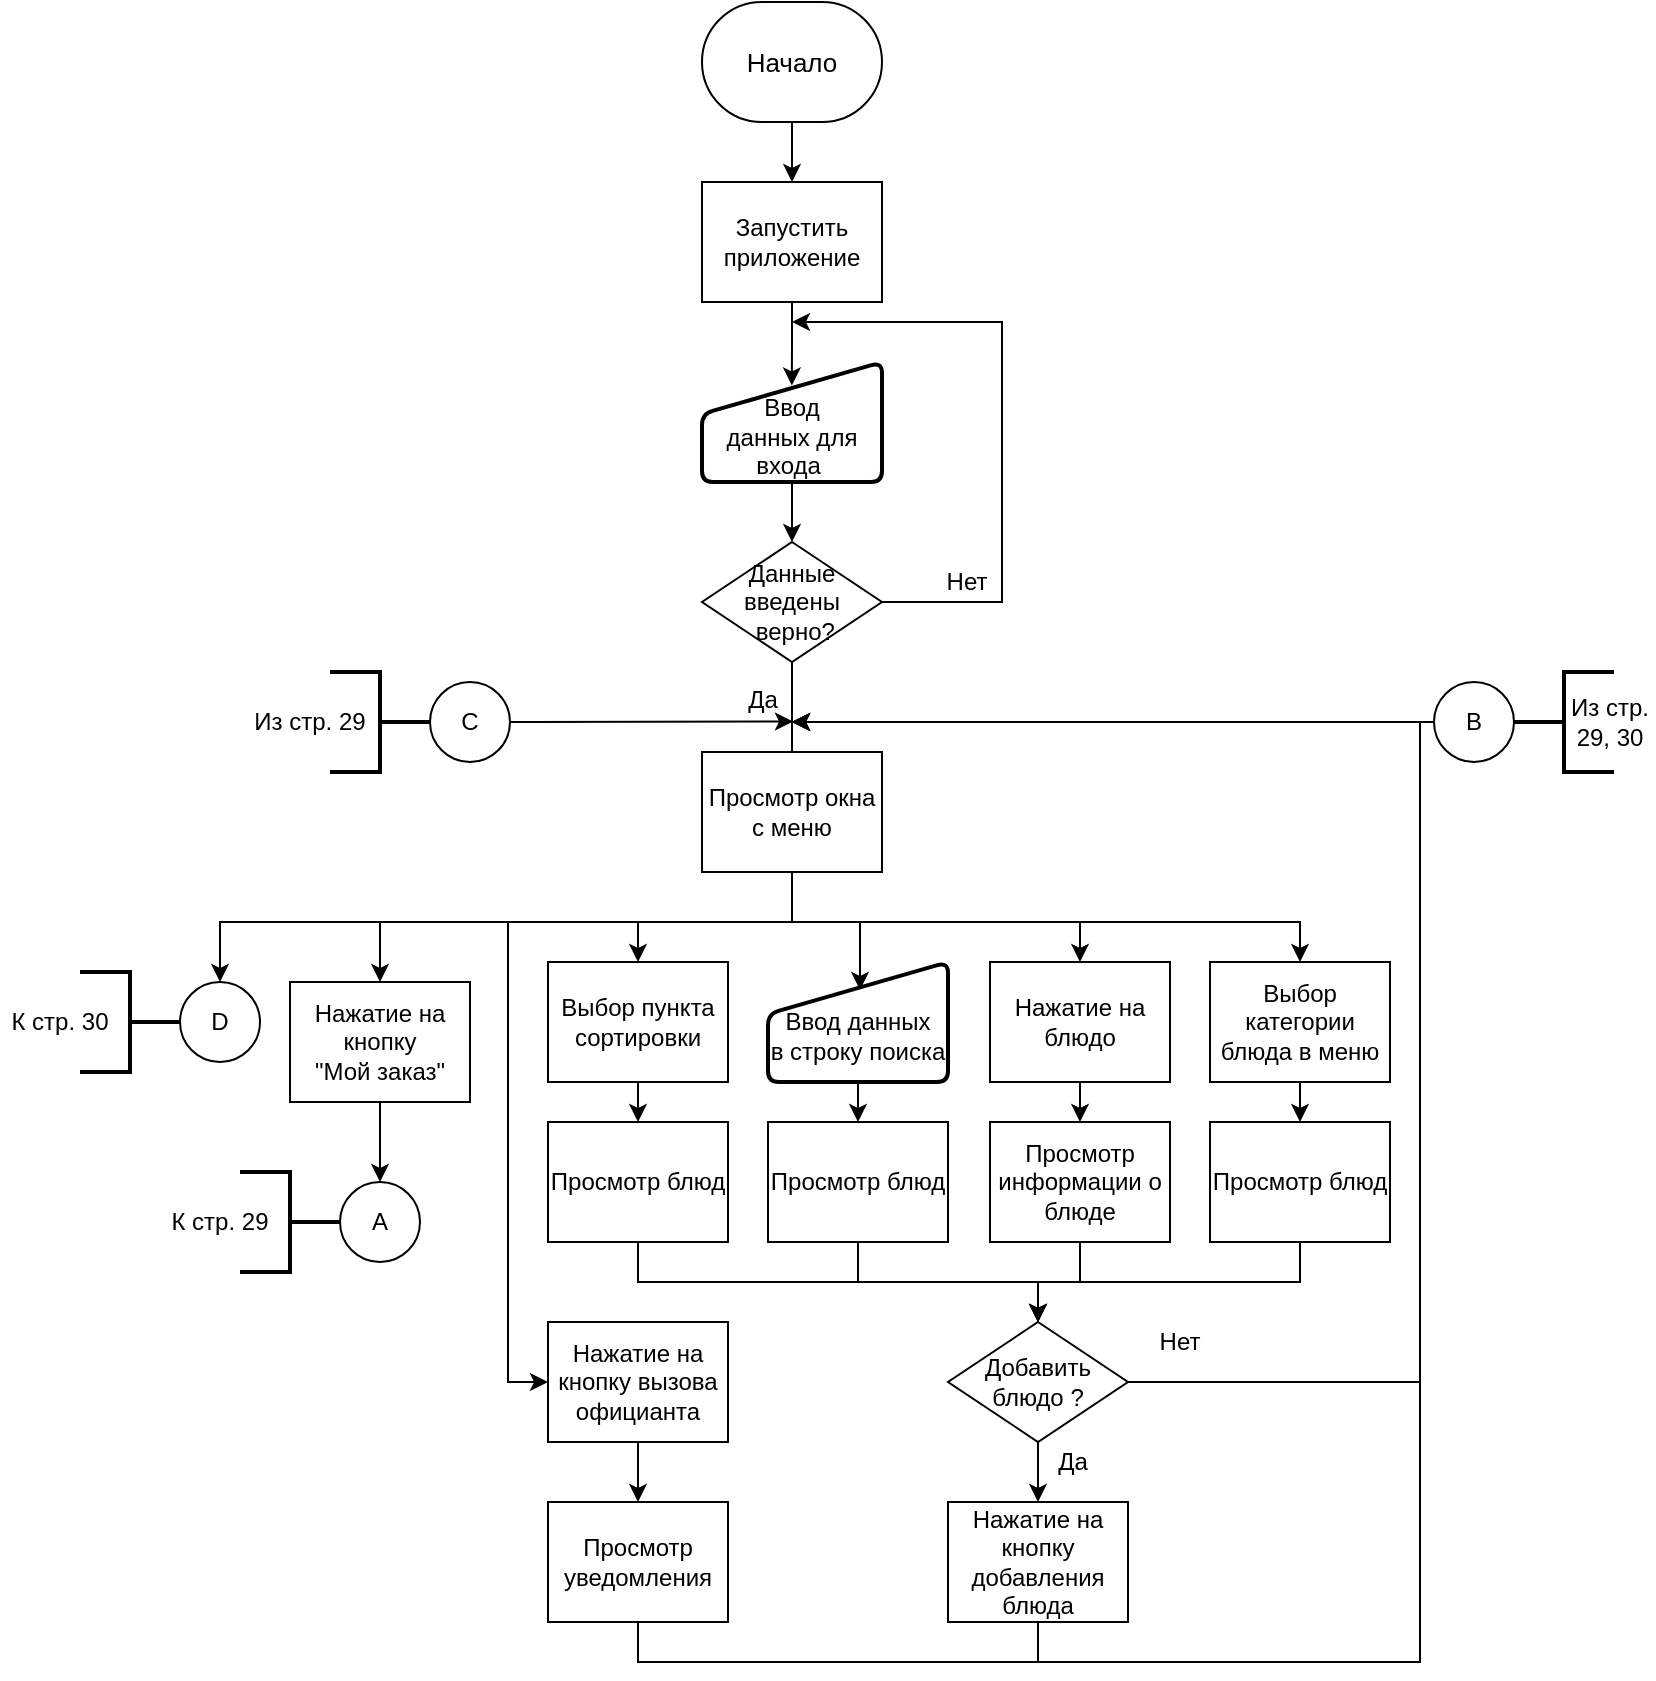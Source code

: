 <mxfile version="24.5.3" type="google" pages="3">
  <diagram id="LMbBOa_gpHhz4fDgrHLi" name="Страница — 21">
    <mxGraphModel grid="1" page="1" gridSize="10" guides="1" tooltips="1" connect="1" arrows="1" fold="1" pageScale="1" pageWidth="827" pageHeight="1169" math="0" shadow="0">
      <root>
        <mxCell id="0" />
        <mxCell id="1" parent="0" />
        <mxCell id="TX6MQ9MsFk2MGQJz8-Ql-1" style="edgeStyle=orthogonalEdgeStyle;rounded=0;orthogonalLoop=1;jettySize=auto;html=1;exitX=0.5;exitY=1;exitDx=0;exitDy=0;entryX=0.5;entryY=0;entryDx=0;entryDy=0;" edge="1" parent="1" source="TX6MQ9MsFk2MGQJz8-Ql-2" target="TX6MQ9MsFk2MGQJz8-Ql-4">
          <mxGeometry relative="1" as="geometry" />
        </mxCell>
        <mxCell id="TX6MQ9MsFk2MGQJz8-Ql-2" value="&lt;font style=&quot;font-size: 13px;&quot;&gt;Начало&lt;/font&gt;" style="rounded=1;whiteSpace=wrap;html=1;glass=0;shadow=0;arcSize=50;" vertex="1" parent="1">
          <mxGeometry x="351" width="90" height="60" as="geometry" />
        </mxCell>
        <mxCell id="TX6MQ9MsFk2MGQJz8-Ql-3" style="edgeStyle=orthogonalEdgeStyle;rounded=0;orthogonalLoop=1;jettySize=auto;html=1;exitX=0.5;exitY=1;exitDx=0;exitDy=0;entryX=0.499;entryY=0.195;entryDx=0;entryDy=0;entryPerimeter=0;" edge="1" parent="1" source="TX6MQ9MsFk2MGQJz8-Ql-4" target="TX6MQ9MsFk2MGQJz8-Ql-52">
          <mxGeometry relative="1" as="geometry">
            <mxPoint x="396" y="180" as="targetPoint" />
          </mxGeometry>
        </mxCell>
        <mxCell id="TX6MQ9MsFk2MGQJz8-Ql-4" value="Запустить приложение" style="rounded=0;whiteSpace=wrap;html=1;" vertex="1" parent="1">
          <mxGeometry x="351" y="90" width="90" height="60" as="geometry" />
        </mxCell>
        <mxCell id="TX6MQ9MsFk2MGQJz8-Ql-5" style="edgeStyle=orthogonalEdgeStyle;rounded=0;orthogonalLoop=1;jettySize=auto;html=1;exitX=0.5;exitY=1;exitDx=0;exitDy=0;entryX=0.5;entryY=0;entryDx=0;entryDy=0;" edge="1" parent="1" target="TX6MQ9MsFk2MGQJz8-Ql-12">
          <mxGeometry relative="1" as="geometry">
            <mxPoint x="396" y="240" as="sourcePoint" />
          </mxGeometry>
        </mxCell>
        <mxCell id="TX6MQ9MsFk2MGQJz8-Ql-6" style="edgeStyle=orthogonalEdgeStyle;rounded=0;orthogonalLoop=1;jettySize=auto;html=1;exitX=1;exitY=0.5;exitDx=0;exitDy=0;" edge="1" parent="1" source="TX6MQ9MsFk2MGQJz8-Ql-12">
          <mxGeometry relative="1" as="geometry">
            <mxPoint x="396" y="160" as="targetPoint" />
            <Array as="points">
              <mxPoint x="501" y="300" />
              <mxPoint x="501" y="160" />
            </Array>
          </mxGeometry>
        </mxCell>
        <mxCell id="TX6MQ9MsFk2MGQJz8-Ql-7" style="edgeStyle=orthogonalEdgeStyle;rounded=0;orthogonalLoop=1;jettySize=auto;html=1;exitX=0.5;exitY=1;exitDx=0;exitDy=0;entryX=0.5;entryY=0;entryDx=0;entryDy=0;" edge="1" parent="1" source="TX6MQ9MsFk2MGQJz8-Ql-12" target="TX6MQ9MsFk2MGQJz8-Ql-17">
          <mxGeometry relative="1" as="geometry">
            <Array as="points">
              <mxPoint x="396" y="460" />
              <mxPoint x="540" y="460" />
            </Array>
          </mxGeometry>
        </mxCell>
        <mxCell id="TX6MQ9MsFk2MGQJz8-Ql-8" style="edgeStyle=orthogonalEdgeStyle;rounded=0;orthogonalLoop=1;jettySize=auto;html=1;exitX=0.5;exitY=1;exitDx=0;exitDy=0;entryX=0.501;entryY=0.234;entryDx=0;entryDy=0;entryPerimeter=0;" edge="1" parent="1" source="TX6MQ9MsFk2MGQJz8-Ql-12" target="TX6MQ9MsFk2MGQJz8-Ql-53">
          <mxGeometry relative="1" as="geometry">
            <Array as="points">
              <mxPoint x="396" y="460" />
              <mxPoint x="430" y="460" />
              <mxPoint x="430" y="494" />
            </Array>
            <mxPoint x="311" y="480" as="targetPoint" />
          </mxGeometry>
        </mxCell>
        <mxCell id="TX6MQ9MsFk2MGQJz8-Ql-9" style="edgeStyle=orthogonalEdgeStyle;rounded=0;orthogonalLoop=1;jettySize=auto;html=1;exitX=0.5;exitY=1;exitDx=0;exitDy=0;entryX=0.5;entryY=0;entryDx=0;entryDy=0;" edge="1" parent="1" source="TX6MQ9MsFk2MGQJz8-Ql-12" target="TX6MQ9MsFk2MGQJz8-Ql-37">
          <mxGeometry relative="1" as="geometry">
            <Array as="points">
              <mxPoint x="396" y="460" />
              <mxPoint x="319" y="460" />
            </Array>
          </mxGeometry>
        </mxCell>
        <mxCell id="TX6MQ9MsFk2MGQJz8-Ql-10" style="edgeStyle=orthogonalEdgeStyle;rounded=0;orthogonalLoop=1;jettySize=auto;html=1;exitX=0.5;exitY=1;exitDx=0;exitDy=0;entryX=0;entryY=0.5;entryDx=0;entryDy=0;" edge="1" parent="1" source="TX6MQ9MsFk2MGQJz8-Ql-12" target="TX6MQ9MsFk2MGQJz8-Ql-33">
          <mxGeometry relative="1" as="geometry">
            <Array as="points">
              <mxPoint x="396" y="460" />
              <mxPoint x="254" y="460" />
              <mxPoint x="254" y="690" />
            </Array>
          </mxGeometry>
        </mxCell>
        <mxCell id="TX6MQ9MsFk2MGQJz8-Ql-11" style="edgeStyle=orthogonalEdgeStyle;rounded=0;orthogonalLoop=1;jettySize=auto;html=1;exitX=0.5;exitY=1;exitDx=0;exitDy=0;entryX=0.5;entryY=0;entryDx=0;entryDy=0;" edge="1" parent="1" source="TX6MQ9MsFk2MGQJz8-Ql-12" target="TX6MQ9MsFk2MGQJz8-Ql-41">
          <mxGeometry relative="1" as="geometry">
            <Array as="points">
              <mxPoint x="396" y="460" />
              <mxPoint x="190" y="460" />
            </Array>
          </mxGeometry>
        </mxCell>
        <mxCell id="TX6MQ9MsFk2MGQJz8-Ql-12" value="Данные введены&lt;br&gt;&amp;nbsp;верно?" style="rhombus;whiteSpace=wrap;html=1;" vertex="1" parent="1">
          <mxGeometry x="351" y="270" width="90" height="60" as="geometry" />
        </mxCell>
        <mxCell id="TX6MQ9MsFk2MGQJz8-Ql-13" value="Нет" style="text;html=1;strokeColor=none;fillColor=none;align=center;verticalAlign=middle;whiteSpace=wrap;rounded=0;" vertex="1" parent="1">
          <mxGeometry x="466" y="280" width="35" height="20" as="geometry" />
        </mxCell>
        <mxCell id="TX6MQ9MsFk2MGQJz8-Ql-14" style="edgeStyle=orthogonalEdgeStyle;rounded=0;orthogonalLoop=1;jettySize=auto;html=1;exitX=0.5;exitY=1;exitDx=0;exitDy=0;entryX=0.5;entryY=0;entryDx=0;entryDy=0;" edge="1" parent="1" source="TX6MQ9MsFk2MGQJz8-Ql-12" target="TX6MQ9MsFk2MGQJz8-Ql-21">
          <mxGeometry relative="1" as="geometry">
            <Array as="points">
              <mxPoint x="396" y="460" />
              <mxPoint x="650" y="460" />
            </Array>
          </mxGeometry>
        </mxCell>
        <mxCell id="TX6MQ9MsFk2MGQJz8-Ql-15" value="Да" style="text;html=1;strokeColor=none;fillColor=none;align=center;verticalAlign=middle;whiteSpace=wrap;rounded=0;" vertex="1" parent="1">
          <mxGeometry x="369" y="339" width="25" height="20" as="geometry" />
        </mxCell>
        <mxCell id="TX6MQ9MsFk2MGQJz8-Ql-16" style="edgeStyle=orthogonalEdgeStyle;rounded=0;orthogonalLoop=1;jettySize=auto;html=1;exitX=0.5;exitY=1;exitDx=0;exitDy=0;entryX=0.5;entryY=0;entryDx=0;entryDy=0;" edge="1" parent="1" source="TX6MQ9MsFk2MGQJz8-Ql-17" target="TX6MQ9MsFk2MGQJz8-Ql-19">
          <mxGeometry relative="1" as="geometry" />
        </mxCell>
        <mxCell id="TX6MQ9MsFk2MGQJz8-Ql-17" value="Нажатие на блюдо" style="rounded=0;whiteSpace=wrap;html=1;" vertex="1" parent="1">
          <mxGeometry x="495" y="480" width="90" height="60" as="geometry" />
        </mxCell>
        <mxCell id="TX6MQ9MsFk2MGQJz8-Ql-18" style="edgeStyle=orthogonalEdgeStyle;rounded=0;orthogonalLoop=1;jettySize=auto;html=1;exitX=0.5;exitY=1;exitDx=0;exitDy=0;entryX=0.5;entryY=0;entryDx=0;entryDy=0;" edge="1" parent="1" source="TX6MQ9MsFk2MGQJz8-Ql-19" target="TX6MQ9MsFk2MGQJz8-Ql-29">
          <mxGeometry relative="1" as="geometry" />
        </mxCell>
        <mxCell id="TX6MQ9MsFk2MGQJz8-Ql-19" value="Просмотр информации о блюде" style="rounded=0;whiteSpace=wrap;html=1;" vertex="1" parent="1">
          <mxGeometry x="495" y="560" width="90" height="60" as="geometry" />
        </mxCell>
        <mxCell id="TX6MQ9MsFk2MGQJz8-Ql-20" style="edgeStyle=orthogonalEdgeStyle;rounded=0;orthogonalLoop=1;jettySize=auto;html=1;exitX=0.5;exitY=1;exitDx=0;exitDy=0;entryX=0.5;entryY=0;entryDx=0;entryDy=0;" edge="1" parent="1" source="TX6MQ9MsFk2MGQJz8-Ql-21" target="TX6MQ9MsFk2MGQJz8-Ql-23">
          <mxGeometry relative="1" as="geometry" />
        </mxCell>
        <mxCell id="TX6MQ9MsFk2MGQJz8-Ql-21" value="Выбор категории блюда в меню" style="rounded=0;whiteSpace=wrap;html=1;" vertex="1" parent="1">
          <mxGeometry x="605" y="480" width="90" height="60" as="geometry" />
        </mxCell>
        <mxCell id="TX6MQ9MsFk2MGQJz8-Ql-22" style="edgeStyle=orthogonalEdgeStyle;rounded=0;orthogonalLoop=1;jettySize=auto;html=1;exitX=0.5;exitY=1;exitDx=0;exitDy=0;entryX=0.5;entryY=0;entryDx=0;entryDy=0;" edge="1" parent="1" source="TX6MQ9MsFk2MGQJz8-Ql-23" target="TX6MQ9MsFk2MGQJz8-Ql-29">
          <mxGeometry relative="1" as="geometry" />
        </mxCell>
        <mxCell id="TX6MQ9MsFk2MGQJz8-Ql-23" value="Просмотр блюд" style="rounded=0;whiteSpace=wrap;html=1;" vertex="1" parent="1">
          <mxGeometry x="605" y="560" width="90" height="60" as="geometry" />
        </mxCell>
        <mxCell id="TX6MQ9MsFk2MGQJz8-Ql-24" style="edgeStyle=orthogonalEdgeStyle;rounded=0;orthogonalLoop=1;jettySize=auto;html=1;exitX=0.5;exitY=1;exitDx=0;exitDy=0;entryX=0.5;entryY=0;entryDx=0;entryDy=0;" edge="1" parent="1" source="TX6MQ9MsFk2MGQJz8-Ql-53" target="TX6MQ9MsFk2MGQJz8-Ql-26">
          <mxGeometry relative="1" as="geometry">
            <mxPoint x="355" y="540" as="sourcePoint" />
          </mxGeometry>
        </mxCell>
        <mxCell id="TX6MQ9MsFk2MGQJz8-Ql-25" style="edgeStyle=orthogonalEdgeStyle;rounded=0;orthogonalLoop=1;jettySize=auto;html=1;exitX=0.5;exitY=1;exitDx=0;exitDy=0;entryX=0.5;entryY=0;entryDx=0;entryDy=0;" edge="1" parent="1" source="TX6MQ9MsFk2MGQJz8-Ql-26" target="TX6MQ9MsFk2MGQJz8-Ql-29">
          <mxGeometry relative="1" as="geometry" />
        </mxCell>
        <mxCell id="TX6MQ9MsFk2MGQJz8-Ql-26" value="Просмотр блюд" style="rounded=0;whiteSpace=wrap;html=1;" vertex="1" parent="1">
          <mxGeometry x="384" y="560" width="90" height="60" as="geometry" />
        </mxCell>
        <mxCell id="TX6MQ9MsFk2MGQJz8-Ql-27" style="edgeStyle=orthogonalEdgeStyle;rounded=0;orthogonalLoop=1;jettySize=auto;html=1;exitX=0.5;exitY=1;exitDx=0;exitDy=0;entryX=0.5;entryY=0;entryDx=0;entryDy=0;" edge="1" parent="1" source="TX6MQ9MsFk2MGQJz8-Ql-29" target="TX6MQ9MsFk2MGQJz8-Ql-31">
          <mxGeometry relative="1" as="geometry" />
        </mxCell>
        <mxCell id="TX6MQ9MsFk2MGQJz8-Ql-28" style="edgeStyle=orthogonalEdgeStyle;rounded=0;orthogonalLoop=1;jettySize=auto;html=1;exitX=1;exitY=0.5;exitDx=0;exitDy=0;" edge="1" parent="1" source="TX6MQ9MsFk2MGQJz8-Ql-29">
          <mxGeometry relative="1" as="geometry">
            <mxPoint x="396" y="360" as="targetPoint" />
            <Array as="points">
              <mxPoint x="710" y="690" />
              <mxPoint x="710" y="360" />
            </Array>
          </mxGeometry>
        </mxCell>
        <mxCell id="TX6MQ9MsFk2MGQJz8-Ql-29" value="Добавить &lt;br&gt;блюдо ?" style="rhombus;whiteSpace=wrap;html=1;" vertex="1" parent="1">
          <mxGeometry x="474" y="660" width="90" height="60" as="geometry" />
        </mxCell>
        <mxCell id="TX6MQ9MsFk2MGQJz8-Ql-30" style="edgeStyle=orthogonalEdgeStyle;rounded=0;orthogonalLoop=1;jettySize=auto;html=1;exitX=0.5;exitY=1;exitDx=0;exitDy=0;" edge="1" parent="1" source="TX6MQ9MsFk2MGQJz8-Ql-31">
          <mxGeometry relative="1" as="geometry">
            <mxPoint x="396" y="360" as="targetPoint" />
            <Array as="points">
              <mxPoint x="519" y="830" />
              <mxPoint x="710" y="830" />
              <mxPoint x="710" y="360" />
            </Array>
          </mxGeometry>
        </mxCell>
        <mxCell id="TX6MQ9MsFk2MGQJz8-Ql-31" value="Нажатие на кнопку добавления блюда" style="rounded=0;whiteSpace=wrap;html=1;" vertex="1" parent="1">
          <mxGeometry x="474" y="750" width="90" height="60" as="geometry" />
        </mxCell>
        <mxCell id="TX6MQ9MsFk2MGQJz8-Ql-32" style="edgeStyle=orthogonalEdgeStyle;rounded=0;orthogonalLoop=1;jettySize=auto;html=1;exitX=0.5;exitY=1;exitDx=0;exitDy=0;entryX=0.5;entryY=0;entryDx=0;entryDy=0;" edge="1" parent="1" source="TX6MQ9MsFk2MGQJz8-Ql-33" target="TX6MQ9MsFk2MGQJz8-Ql-35">
          <mxGeometry relative="1" as="geometry" />
        </mxCell>
        <mxCell id="TX6MQ9MsFk2MGQJz8-Ql-33" value="Нажатие на кнопку вызова официанта" style="rounded=0;whiteSpace=wrap;html=1;" vertex="1" parent="1">
          <mxGeometry x="274" y="660" width="90" height="60" as="geometry" />
        </mxCell>
        <mxCell id="TX6MQ9MsFk2MGQJz8-Ql-34" style="edgeStyle=orthogonalEdgeStyle;rounded=0;orthogonalLoop=1;jettySize=auto;html=1;exitX=0.5;exitY=1;exitDx=0;exitDy=0;" edge="1" parent="1" source="TX6MQ9MsFk2MGQJz8-Ql-35">
          <mxGeometry relative="1" as="geometry">
            <mxPoint x="396" y="360" as="targetPoint" />
            <Array as="points">
              <mxPoint x="319" y="830" />
              <mxPoint x="710" y="830" />
              <mxPoint x="710" y="360" />
            </Array>
          </mxGeometry>
        </mxCell>
        <mxCell id="TX6MQ9MsFk2MGQJz8-Ql-35" value="Просмотр уведомления" style="rounded=0;whiteSpace=wrap;html=1;" vertex="1" parent="1">
          <mxGeometry x="274" y="750" width="90" height="60" as="geometry" />
        </mxCell>
        <mxCell id="TX6MQ9MsFk2MGQJz8-Ql-36" style="edgeStyle=orthogonalEdgeStyle;rounded=0;orthogonalLoop=1;jettySize=auto;html=1;exitX=0.5;exitY=1;exitDx=0;exitDy=0;entryX=0.5;entryY=0;entryDx=0;entryDy=0;" edge="1" parent="1" source="TX6MQ9MsFk2MGQJz8-Ql-37" target="TX6MQ9MsFk2MGQJz8-Ql-39">
          <mxGeometry relative="1" as="geometry" />
        </mxCell>
        <mxCell id="TX6MQ9MsFk2MGQJz8-Ql-37" value="Выбор пункта сортировки" style="rounded=0;whiteSpace=wrap;html=1;" vertex="1" parent="1">
          <mxGeometry x="274" y="480" width="90" height="60" as="geometry" />
        </mxCell>
        <mxCell id="TX6MQ9MsFk2MGQJz8-Ql-38" style="edgeStyle=orthogonalEdgeStyle;rounded=0;orthogonalLoop=1;jettySize=auto;html=1;exitX=0.5;exitY=1;exitDx=0;exitDy=0;entryX=0.5;entryY=0;entryDx=0;entryDy=0;" edge="1" parent="1" source="TX6MQ9MsFk2MGQJz8-Ql-39" target="TX6MQ9MsFk2MGQJz8-Ql-29">
          <mxGeometry relative="1" as="geometry" />
        </mxCell>
        <mxCell id="TX6MQ9MsFk2MGQJz8-Ql-39" value="Просмотр блюд" style="rounded=0;whiteSpace=wrap;html=1;" vertex="1" parent="1">
          <mxGeometry x="274" y="560" width="90" height="60" as="geometry" />
        </mxCell>
        <mxCell id="TX6MQ9MsFk2MGQJz8-Ql-40" style="edgeStyle=orthogonalEdgeStyle;rounded=0;orthogonalLoop=1;jettySize=auto;html=1;exitX=0.5;exitY=1;exitDx=0;exitDy=0;entryX=0.5;entryY=0;entryDx=0;entryDy=0;" edge="1" parent="1" source="TX6MQ9MsFk2MGQJz8-Ql-41" target="TX6MQ9MsFk2MGQJz8-Ql-46">
          <mxGeometry relative="1" as="geometry">
            <Array as="points">
              <mxPoint x="190" y="590" />
            </Array>
          </mxGeometry>
        </mxCell>
        <mxCell id="TX6MQ9MsFk2MGQJz8-Ql-41" value="Нажатие на кнопку &lt;br&gt;&quot;Мой заказ&quot;" style="rounded=0;whiteSpace=wrap;html=1;" vertex="1" parent="1">
          <mxGeometry x="145" y="490" width="90" height="60" as="geometry" />
        </mxCell>
        <mxCell id="TX6MQ9MsFk2MGQJz8-Ql-42" style="edgeStyle=orthogonalEdgeStyle;rounded=0;orthogonalLoop=1;jettySize=auto;html=1;exitX=0.5;exitY=1;exitDx=0;exitDy=0;entryX=0.5;entryY=0;entryDx=0;entryDy=0;" edge="1" parent="1" source="TX6MQ9MsFk2MGQJz8-Ql-43" target="TX6MQ9MsFk2MGQJz8-Ql-51">
          <mxGeometry relative="1" as="geometry">
            <Array as="points">
              <mxPoint x="396" y="460" />
              <mxPoint x="110" y="460" />
            </Array>
          </mxGeometry>
        </mxCell>
        <mxCell id="TX6MQ9MsFk2MGQJz8-Ql-43" value="Просмотр окна с меню" style="rounded=0;whiteSpace=wrap;html=1;" vertex="1" parent="1">
          <mxGeometry x="351" y="375" width="90" height="60" as="geometry" />
        </mxCell>
        <mxCell id="TX6MQ9MsFk2MGQJz8-Ql-44" value="Да" style="text;html=1;strokeColor=none;fillColor=none;align=center;verticalAlign=middle;whiteSpace=wrap;rounded=0;" vertex="1" parent="1">
          <mxGeometry x="524" y="720" width="25" height="20" as="geometry" />
        </mxCell>
        <mxCell id="TX6MQ9MsFk2MGQJz8-Ql-45" value="Нет" style="text;html=1;strokeColor=none;fillColor=none;align=center;verticalAlign=middle;whiteSpace=wrap;rounded=0;" vertex="1" parent="1">
          <mxGeometry x="575" y="660" width="30" height="20" as="geometry" />
        </mxCell>
        <mxCell id="TX6MQ9MsFk2MGQJz8-Ql-46" value="А" style="ellipse;whiteSpace=wrap;html=1;aspect=fixed;" vertex="1" parent="1">
          <mxGeometry x="170" y="590" width="40" height="40" as="geometry" />
        </mxCell>
        <mxCell id="TX6MQ9MsFk2MGQJz8-Ql-47" style="edgeStyle=orthogonalEdgeStyle;rounded=0;orthogonalLoop=1;jettySize=auto;html=1;exitX=0;exitY=0.5;exitDx=0;exitDy=0;" edge="1" parent="1" source="TX6MQ9MsFk2MGQJz8-Ql-48">
          <mxGeometry relative="1" as="geometry">
            <mxPoint x="396" y="360" as="targetPoint" />
            <Array as="points">
              <mxPoint x="730" y="360" />
              <mxPoint x="730" y="360" />
            </Array>
          </mxGeometry>
        </mxCell>
        <mxCell id="TX6MQ9MsFk2MGQJz8-Ql-48" value="B" style="ellipse;whiteSpace=wrap;html=1;aspect=fixed;" vertex="1" parent="1">
          <mxGeometry x="717" y="340" width="40" height="40" as="geometry" />
        </mxCell>
        <mxCell id="TX6MQ9MsFk2MGQJz8-Ql-49" style="edgeStyle=orthogonalEdgeStyle;rounded=0;orthogonalLoop=1;jettySize=auto;html=1;exitX=1;exitY=0.5;exitDx=0;exitDy=0;" edge="1" parent="1" source="TX6MQ9MsFk2MGQJz8-Ql-50">
          <mxGeometry relative="1" as="geometry">
            <mxPoint x="396.5" y="359.76" as="targetPoint" />
            <Array as="points">
              <mxPoint x="265" y="360" />
            </Array>
            <mxPoint x="215" y="390" as="sourcePoint" />
          </mxGeometry>
        </mxCell>
        <mxCell id="TX6MQ9MsFk2MGQJz8-Ql-50" value="C" style="ellipse;whiteSpace=wrap;html=1;aspect=fixed;" vertex="1" parent="1">
          <mxGeometry x="215" y="340" width="40" height="40" as="geometry" />
        </mxCell>
        <mxCell id="TX6MQ9MsFk2MGQJz8-Ql-51" value="D" style="ellipse;whiteSpace=wrap;html=1;aspect=fixed;" vertex="1" parent="1">
          <mxGeometry x="90" y="490" width="40" height="40" as="geometry" />
        </mxCell>
        <mxCell id="TX6MQ9MsFk2MGQJz8-Ql-52" value="&lt;br&gt;Ввод&lt;br style=&quot;border-color: var(--border-color);&quot;&gt;данных для входа&amp;nbsp;" style="html=1;strokeWidth=2;shape=manualInput;whiteSpace=wrap;rounded=1;size=26;arcSize=11;" vertex="1" parent="1">
          <mxGeometry x="351" y="180" width="90" height="60" as="geometry" />
        </mxCell>
        <mxCell id="TX6MQ9MsFk2MGQJz8-Ql-53" value="&lt;br&gt;Ввод данных&lt;br style=&quot;border-color: var(--border-color);&quot;&gt;в строку поиска" style="html=1;strokeWidth=2;shape=manualInput;whiteSpace=wrap;rounded=1;size=26;arcSize=11;" vertex="1" parent="1">
          <mxGeometry x="384" y="480" width="90" height="60" as="geometry" />
        </mxCell>
        <mxCell id="TX6MQ9MsFk2MGQJz8-Ql-54" value="" style="strokeWidth=2;html=1;shape=mxgraph.flowchart.annotation_2;align=left;labelPosition=right;pointerEvents=1;direction=west;" vertex="1" parent="1">
          <mxGeometry x="40" y="485" width="50" height="50" as="geometry" />
        </mxCell>
        <mxCell id="TX6MQ9MsFk2MGQJz8-Ql-55" value="К стр. 30" style="text;html=1;strokeColor=none;fillColor=none;align=center;verticalAlign=middle;whiteSpace=wrap;rounded=0;" vertex="1" parent="1">
          <mxGeometry y="495" width="60" height="30" as="geometry" />
        </mxCell>
        <mxCell id="TX6MQ9MsFk2MGQJz8-Ql-56" value="" style="strokeWidth=2;html=1;shape=mxgraph.flowchart.annotation_2;align=left;labelPosition=right;pointerEvents=1;direction=west;" vertex="1" parent="1">
          <mxGeometry x="165" y="335" width="50" height="50" as="geometry" />
        </mxCell>
        <mxCell id="TX6MQ9MsFk2MGQJz8-Ql-57" value="Из стр. 29" style="text;html=1;strokeColor=none;fillColor=none;align=center;verticalAlign=middle;whiteSpace=wrap;rounded=0;" vertex="1" parent="1">
          <mxGeometry x="125" y="345" width="60" height="30" as="geometry" />
        </mxCell>
        <mxCell id="TX6MQ9MsFk2MGQJz8-Ql-58" value="" style="strokeWidth=2;html=1;shape=mxgraph.flowchart.annotation_2;align=left;labelPosition=right;pointerEvents=1;direction=east;" vertex="1" parent="1">
          <mxGeometry x="757" y="335" width="50" height="50" as="geometry" />
        </mxCell>
        <mxCell id="TX6MQ9MsFk2MGQJz8-Ql-59" value="Из стр. 29, 30" style="text;html=1;strokeColor=none;fillColor=none;align=center;verticalAlign=middle;whiteSpace=wrap;rounded=0;" vertex="1" parent="1">
          <mxGeometry x="783" y="345" width="44" height="30" as="geometry" />
        </mxCell>
        <mxCell id="car_p7eES5JCqTtlO9GY-4" value="" style="strokeWidth=2;html=1;shape=mxgraph.flowchart.annotation_2;align=left;labelPosition=right;pointerEvents=1;direction=west;" vertex="1" parent="1">
          <mxGeometry x="120" y="585" width="50" height="50" as="geometry" />
        </mxCell>
        <mxCell id="car_p7eES5JCqTtlO9GY-5" value="К стр. 29" style="text;html=1;strokeColor=none;fillColor=none;align=center;verticalAlign=middle;whiteSpace=wrap;rounded=0;" vertex="1" parent="1">
          <mxGeometry x="80" y="595" width="60" height="30" as="geometry" />
        </mxCell>
      </root>
    </mxGraphModel>
  </diagram>
  <diagram id="UZYy7RZz9bcRlIkExf0t" name="Страница — 22">
    <mxGraphModel grid="1" page="1" gridSize="10" guides="1" tooltips="1" connect="1" arrows="1" fold="1" pageScale="1" pageWidth="827" pageHeight="1169" math="0" shadow="0">
      <root>
        <mxCell id="0" />
        <mxCell id="1" parent="0" />
        <mxCell id="hBVrESJZ3tHIdd_8Hsx5-1" value="Нет" style="text;html=1;strokeColor=none;fillColor=none;align=center;verticalAlign=middle;whiteSpace=wrap;rounded=0;" vertex="1" parent="1">
          <mxGeometry x="515" y="1370" width="30" height="20" as="geometry" />
        </mxCell>
        <mxCell id="hBVrESJZ3tHIdd_8Hsx5-2" value="Да" style="text;html=1;strokeColor=none;fillColor=none;align=center;verticalAlign=middle;whiteSpace=wrap;rounded=0;" vertex="1" parent="1">
          <mxGeometry x="470" y="1419" width="25" height="20" as="geometry" />
        </mxCell>
        <mxCell id="hBVrESJZ3tHIdd_8Hsx5-3" style="edgeStyle=orthogonalEdgeStyle;rounded=0;orthogonalLoop=1;jettySize=auto;html=1;exitX=0.5;exitY=1;exitDx=0;exitDy=0;entryX=0.5;entryY=0;entryDx=0;entryDy=0;" edge="1" parent="1" source="hBVrESJZ3tHIdd_8Hsx5-53" target="hBVrESJZ3tHIdd_8Hsx5-8">
          <mxGeometry relative="1" as="geometry">
            <Array as="points">
              <mxPoint x="415" y="1199" />
              <mxPoint x="416" y="1199" />
              <mxPoint x="416" y="1209" />
              <mxPoint x="415" y="1209" />
            </Array>
          </mxGeometry>
        </mxCell>
        <mxCell id="hBVrESJZ3tHIdd_8Hsx5-4" style="edgeStyle=orthogonalEdgeStyle;rounded=0;orthogonalLoop=1;jettySize=auto;html=1;exitX=0.5;exitY=1;exitDx=0;exitDy=0;entryX=0.5;entryY=0;entryDx=0;entryDy=0;" edge="1" parent="1" source="hBVrESJZ3tHIdd_8Hsx5-8" target="hBVrESJZ3tHIdd_8Hsx5-11">
          <mxGeometry relative="1" as="geometry" />
        </mxCell>
        <mxCell id="hBVrESJZ3tHIdd_8Hsx5-5" style="edgeStyle=orthogonalEdgeStyle;rounded=0;orthogonalLoop=1;jettySize=auto;html=1;exitX=0.5;exitY=1;exitDx=0;exitDy=0;entryX=0.5;entryY=0;entryDx=0;entryDy=0;" edge="1" parent="1" source="hBVrESJZ3tHIdd_8Hsx5-8" target="hBVrESJZ3tHIdd_8Hsx5-16">
          <mxGeometry relative="1" as="geometry" />
        </mxCell>
        <mxCell id="hBVrESJZ3tHIdd_8Hsx5-6" style="edgeStyle=orthogonalEdgeStyle;rounded=0;orthogonalLoop=1;jettySize=auto;html=1;exitX=0.5;exitY=1;exitDx=0;exitDy=0;entryX=0.5;entryY=0;entryDx=0;entryDy=0;" edge="1" parent="1" source="hBVrESJZ3tHIdd_8Hsx5-8" target="hBVrESJZ3tHIdd_8Hsx5-21">
          <mxGeometry relative="1" as="geometry" />
        </mxCell>
        <mxCell id="hBVrESJZ3tHIdd_8Hsx5-7" style="edgeStyle=orthogonalEdgeStyle;rounded=0;orthogonalLoop=1;jettySize=auto;html=1;exitX=0.5;exitY=1;exitDx=0;exitDy=0;entryX=0.5;entryY=0;entryDx=0;entryDy=0;dashed=1;" edge="1" parent="1" source="hBVrESJZ3tHIdd_8Hsx5-8" target="hBVrESJZ3tHIdd_8Hsx5-28">
          <mxGeometry relative="1" as="geometry" />
        </mxCell>
        <mxCell id="hBVrESJZ3tHIdd_8Hsx5-8" value="Просмотр заказа" style="rounded=0;whiteSpace=wrap;html=1;" vertex="1" parent="1">
          <mxGeometry x="370" y="1259" width="90" height="60" as="geometry" />
        </mxCell>
        <mxCell id="hBVrESJZ3tHIdd_8Hsx5-9" style="edgeStyle=orthogonalEdgeStyle;rounded=0;orthogonalLoop=1;jettySize=auto;html=1;exitX=1;exitY=0.5;exitDx=0;exitDy=0;" edge="1" parent="1" source="hBVrESJZ3tHIdd_8Hsx5-11">
          <mxGeometry relative="1" as="geometry">
            <mxPoint x="415" y="1239" as="targetPoint" />
            <Array as="points">
              <mxPoint x="550" y="1389" />
              <mxPoint x="550" y="1239" />
            </Array>
          </mxGeometry>
        </mxCell>
        <mxCell id="hBVrESJZ3tHIdd_8Hsx5-10" style="edgeStyle=orthogonalEdgeStyle;rounded=0;orthogonalLoop=1;jettySize=auto;html=1;exitX=0.5;exitY=1;exitDx=0;exitDy=0;entryX=0.503;entryY=0.217;entryDx=0;entryDy=0;entryPerimeter=0;" edge="1" parent="1" source="hBVrESJZ3tHIdd_8Hsx5-11" target="hBVrESJZ3tHIdd_8Hsx5-59">
          <mxGeometry relative="1" as="geometry">
            <mxPoint x="515" y="1469" as="targetPoint" />
          </mxGeometry>
        </mxCell>
        <mxCell id="hBVrESJZ3tHIdd_8Hsx5-11" value="Добавить &lt;br&gt;коммент.?" style="rhombus;whiteSpace=wrap;html=1;" vertex="1" parent="1">
          <mxGeometry x="425" y="1359" width="90" height="60" as="geometry" />
        </mxCell>
        <mxCell id="hBVrESJZ3tHIdd_8Hsx5-12" style="edgeStyle=orthogonalEdgeStyle;rounded=0;orthogonalLoop=1;jettySize=auto;html=1;exitX=0.5;exitY=1;exitDx=0;exitDy=0;endArrow=none;endFill=0;" edge="1" parent="1" source="hBVrESJZ3tHIdd_8Hsx5-59">
          <mxGeometry relative="1" as="geometry">
            <mxPoint x="515" y="1529" as="sourcePoint" />
            <mxPoint x="420" y="1240" as="targetPoint" />
            <Array as="points">
              <mxPoint x="470" y="1530" />
              <mxPoint x="550" y="1530" />
              <mxPoint x="550" y="1240" />
            </Array>
          </mxGeometry>
        </mxCell>
        <mxCell id="hBVrESJZ3tHIdd_8Hsx5-13" style="edgeStyle=orthogonalEdgeStyle;rounded=0;orthogonalLoop=1;jettySize=auto;html=1;exitX=1;exitY=0.5;exitDx=0;exitDy=0;entryX=0;entryY=0.5;entryDx=0;entryDy=0;" edge="1" parent="1" source="hBVrESJZ3tHIdd_8Hsx5-18" target="hBVrESJZ3tHIdd_8Hsx5-54">
          <mxGeometry relative="1" as="geometry">
            <mxPoint x="445" y="530" as="targetPoint" />
            <mxPoint x="380" y="1379" as="sourcePoint" />
            <Array as="points">
              <mxPoint x="640" y="1570" />
              <mxPoint x="640" y="1570" />
            </Array>
          </mxGeometry>
        </mxCell>
        <mxCell id="hBVrESJZ3tHIdd_8Hsx5-14" style="edgeStyle=orthogonalEdgeStyle;rounded=0;orthogonalLoop=1;jettySize=auto;html=1;exitX=1;exitY=0.5;exitDx=0;exitDy=0;entryX=0;entryY=0.5;entryDx=0;entryDy=0;" edge="1" parent="1" source="hBVrESJZ3tHIdd_8Hsx5-16" target="hBVrESJZ3tHIdd_8Hsx5-18">
          <mxGeometry relative="1" as="geometry" />
        </mxCell>
        <mxCell id="hBVrESJZ3tHIdd_8Hsx5-15" style="edgeStyle=orthogonalEdgeStyle;rounded=0;orthogonalLoop=1;jettySize=auto;html=1;exitX=0.5;exitY=1;exitDx=0;exitDy=0;entryX=0.5;entryY=0;entryDx=0;entryDy=0;" edge="1" parent="1" source="hBVrESJZ3tHIdd_8Hsx5-16" target="hBVrESJZ3tHIdd_8Hsx5-36">
          <mxGeometry relative="1" as="geometry">
            <Array as="points" />
            <mxPoint x="400" y="1620" as="targetPoint" />
          </mxGeometry>
        </mxCell>
        <mxCell id="hBVrESJZ3tHIdd_8Hsx5-16" value="Заказать блюда?" style="rhombus;whiteSpace=wrap;html=1;" vertex="1" parent="1">
          <mxGeometry x="370" y="1540" width="90" height="60" as="geometry" />
        </mxCell>
        <mxCell id="hBVrESJZ3tHIdd_8Hsx5-17" value="Нет" style="text;html=1;strokeColor=none;fillColor=none;align=center;verticalAlign=middle;whiteSpace=wrap;rounded=0;" vertex="1" parent="1">
          <mxGeometry x="460" y="1550" width="30" height="20" as="geometry" />
        </mxCell>
        <mxCell id="hBVrESJZ3tHIdd_8Hsx5-18" value="Нажатие на кнопку возврата в меню" style="rounded=0;whiteSpace=wrap;html=1;" vertex="1" parent="1">
          <mxGeometry x="515" y="1540" width="90" height="60" as="geometry" />
        </mxCell>
        <mxCell id="hBVrESJZ3tHIdd_8Hsx5-19" style="edgeStyle=orthogonalEdgeStyle;rounded=0;orthogonalLoop=1;jettySize=auto;html=1;exitX=0;exitY=0.5;exitDx=0;exitDy=0;" edge="1" parent="1" source="hBVrESJZ3tHIdd_8Hsx5-21">
          <mxGeometry relative="1" as="geometry">
            <mxPoint x="415" y="1239" as="targetPoint" />
            <Array as="points">
              <mxPoint x="280" y="1389" />
              <mxPoint x="280" y="1239" />
            </Array>
          </mxGeometry>
        </mxCell>
        <mxCell id="hBVrESJZ3tHIdd_8Hsx5-20" style="edgeStyle=orthogonalEdgeStyle;rounded=0;orthogonalLoop=1;jettySize=auto;html=1;exitX=0.5;exitY=1;exitDx=0;exitDy=0;entryX=0.5;entryY=0;entryDx=0;entryDy=0;" edge="1" parent="1" source="hBVrESJZ3tHIdd_8Hsx5-21" target="hBVrESJZ3tHIdd_8Hsx5-24">
          <mxGeometry relative="1" as="geometry" />
        </mxCell>
        <mxCell id="hBVrESJZ3tHIdd_8Hsx5-21" value="Нужно изменить кол-во?" style="rhombus;whiteSpace=wrap;html=1;" vertex="1" parent="1">
          <mxGeometry x="315" y="1359" width="90" height="60" as="geometry" />
        </mxCell>
        <mxCell id="hBVrESJZ3tHIdd_8Hsx5-22" value="Нет" style="text;html=1;strokeColor=none;fillColor=none;align=center;verticalAlign=middle;whiteSpace=wrap;rounded=0;" vertex="1" parent="1">
          <mxGeometry x="285" y="1370" width="30" height="20" as="geometry" />
        </mxCell>
        <mxCell id="hBVrESJZ3tHIdd_8Hsx5-23" style="edgeStyle=orthogonalEdgeStyle;rounded=0;orthogonalLoop=1;jettySize=auto;html=1;exitX=0.5;exitY=1;exitDx=0;exitDy=0;" edge="1" parent="1" source="hBVrESJZ3tHIdd_8Hsx5-24">
          <mxGeometry relative="1" as="geometry">
            <mxPoint x="415" y="1239" as="targetPoint" />
            <Array as="points">
              <mxPoint x="360" y="1530" />
              <mxPoint x="280" y="1530" />
              <mxPoint x="280" y="1239" />
            </Array>
          </mxGeometry>
        </mxCell>
        <mxCell id="hBVrESJZ3tHIdd_8Hsx5-24" value="Нажатие на кнопку изменения количества" style="rounded=0;whiteSpace=wrap;html=1;" vertex="1" parent="1">
          <mxGeometry x="315" y="1454" width="90" height="60" as="geometry" />
        </mxCell>
        <mxCell id="hBVrESJZ3tHIdd_8Hsx5-25" value="Да" style="text;html=1;strokeColor=none;fillColor=none;align=center;verticalAlign=middle;whiteSpace=wrap;rounded=0;" vertex="1" parent="1">
          <mxGeometry x="360" y="1419" width="25" height="20" as="geometry" />
        </mxCell>
        <mxCell id="hBVrESJZ3tHIdd_8Hsx5-26" style="edgeStyle=orthogonalEdgeStyle;rounded=0;orthogonalLoop=1;jettySize=auto;html=1;exitX=0.5;exitY=1;exitDx=0;exitDy=0;entryX=0.5;entryY=0;entryDx=0;entryDy=0;" edge="1" parent="1" source="hBVrESJZ3tHIdd_8Hsx5-28" target="hBVrESJZ3tHIdd_8Hsx5-30">
          <mxGeometry relative="1" as="geometry" />
        </mxCell>
        <mxCell id="hBVrESJZ3tHIdd_8Hsx5-27" style="edgeStyle=orthogonalEdgeStyle;rounded=0;orthogonalLoop=1;jettySize=auto;html=1;exitX=0;exitY=0.5;exitDx=0;exitDy=0;" edge="1" parent="1" source="hBVrESJZ3tHIdd_8Hsx5-28">
          <mxGeometry relative="1" as="geometry">
            <mxPoint x="415" y="1239" as="targetPoint" />
            <Array as="points">
              <mxPoint x="140" y="1389" />
              <mxPoint x="140" y="1239" />
            </Array>
          </mxGeometry>
        </mxCell>
        <mxCell id="hBVrESJZ3tHIdd_8Hsx5-28" value="Нужно очистить&lt;br&gt;заказ?" style="rhombus;whiteSpace=wrap;html=1;" vertex="1" parent="1">
          <mxGeometry x="170" y="1359" width="90" height="60" as="geometry" />
        </mxCell>
        <mxCell id="hBVrESJZ3tHIdd_8Hsx5-29" style="edgeStyle=orthogonalEdgeStyle;rounded=0;orthogonalLoop=1;jettySize=auto;html=1;exitX=0.5;exitY=1;exitDx=0;exitDy=0;entryX=0.5;entryY=0;entryDx=0;entryDy=0;" edge="1" parent="1" source="hBVrESJZ3tHIdd_8Hsx5-30" target="hBVrESJZ3tHIdd_8Hsx5-32">
          <mxGeometry relative="1" as="geometry" />
        </mxCell>
        <mxCell id="hBVrESJZ3tHIdd_8Hsx5-30" value="Нажатие на кнопку очистки заказа" style="rounded=0;whiteSpace=wrap;html=1;" vertex="1" parent="1">
          <mxGeometry x="170" y="1454" width="90" height="60" as="geometry" />
        </mxCell>
        <mxCell id="hBVrESJZ3tHIdd_8Hsx5-31" style="edgeStyle=orthogonalEdgeStyle;rounded=0;orthogonalLoop=1;jettySize=auto;html=1;exitX=0.5;exitY=1;exitDx=0;exitDy=0;entryX=1;entryY=0.5;entryDx=0;entryDy=0;" edge="1" parent="1" source="hBVrESJZ3tHIdd_8Hsx5-32" target="hBVrESJZ3tHIdd_8Hsx5-55">
          <mxGeometry relative="1" as="geometry">
            <mxPoint x="445" y="529" as="targetPoint" />
            <Array as="points">
              <mxPoint x="215" y="1644" />
            </Array>
          </mxGeometry>
        </mxCell>
        <mxCell id="hBVrESJZ3tHIdd_8Hsx5-32" value="Подтверждение очистки" style="rounded=0;whiteSpace=wrap;html=1;" vertex="1" parent="1">
          <mxGeometry x="170" y="1540" width="90" height="60" as="geometry" />
        </mxCell>
        <mxCell id="hBVrESJZ3tHIdd_8Hsx5-33" value="Нет" style="text;html=1;strokeColor=none;fillColor=none;align=center;verticalAlign=middle;whiteSpace=wrap;rounded=0;" vertex="1" parent="1">
          <mxGeometry x="140" y="1370" width="30" height="20" as="geometry" />
        </mxCell>
        <mxCell id="hBVrESJZ3tHIdd_8Hsx5-34" value="Да" style="text;html=1;strokeColor=none;fillColor=none;align=center;verticalAlign=middle;whiteSpace=wrap;rounded=0;" vertex="1" parent="1">
          <mxGeometry x="210" y="1419" width="35" height="20" as="geometry" />
        </mxCell>
        <mxCell id="hBVrESJZ3tHIdd_8Hsx5-35" style="edgeStyle=orthogonalEdgeStyle;rounded=0;orthogonalLoop=1;jettySize=auto;html=1;exitX=0.5;exitY=1;exitDx=0;exitDy=0;entryX=0.5;entryY=0;entryDx=0;entryDy=0;" edge="1" parent="1" source="hBVrESJZ3tHIdd_8Hsx5-36" target="hBVrESJZ3tHIdd_8Hsx5-39">
          <mxGeometry relative="1" as="geometry" />
        </mxCell>
        <mxCell id="hBVrESJZ3tHIdd_8Hsx5-36" value="Нажатие на кнопку &quot;Заказать&quot;" style="rounded=0;whiteSpace=wrap;html=1;" vertex="1" parent="1">
          <mxGeometry x="370" y="1630" width="90" height="60" as="geometry" />
        </mxCell>
        <mxCell id="hBVrESJZ3tHIdd_8Hsx5-37" style="edgeStyle=orthogonalEdgeStyle;rounded=0;orthogonalLoop=1;jettySize=auto;html=1;exitX=0.5;exitY=1;exitDx=0;exitDy=0;entryX=0.5;entryY=0;entryDx=0;entryDy=0;" edge="1" parent="1" source="hBVrESJZ3tHIdd_8Hsx5-39" target="hBVrESJZ3tHIdd_8Hsx5-44">
          <mxGeometry relative="1" as="geometry">
            <Array as="points">
              <mxPoint x="415" y="1800" />
              <mxPoint x="364" y="1800" />
            </Array>
          </mxGeometry>
        </mxCell>
        <mxCell id="hBVrESJZ3tHIdd_8Hsx5-38" style="edgeStyle=orthogonalEdgeStyle;rounded=0;orthogonalLoop=1;jettySize=auto;html=1;exitX=0.5;exitY=1;exitDx=0;exitDy=0;entryX=0.5;entryY=0;entryDx=0;entryDy=0;" edge="1" parent="1" source="hBVrESJZ3tHIdd_8Hsx5-39" target="hBVrESJZ3tHIdd_8Hsx5-50">
          <mxGeometry relative="1" as="geometry">
            <Array as="points">
              <mxPoint x="415" y="1800" />
              <mxPoint x="480" y="1800" />
            </Array>
          </mxGeometry>
        </mxCell>
        <mxCell id="hBVrESJZ3tHIdd_8Hsx5-39" value="Просмотр заказа" style="rounded=0;whiteSpace=wrap;html=1;" vertex="1" parent="1">
          <mxGeometry x="370" y="1724" width="90" height="60" as="geometry" />
        </mxCell>
        <mxCell id="hBVrESJZ3tHIdd_8Hsx5-40" value="Да" style="text;html=1;strokeColor=none;fillColor=none;align=center;verticalAlign=middle;whiteSpace=wrap;rounded=0;" vertex="1" parent="1">
          <mxGeometry x="413" y="1599" width="27" height="20" as="geometry" />
        </mxCell>
        <mxCell id="hBVrESJZ3tHIdd_8Hsx5-41" style="edgeStyle=orthogonalEdgeStyle;rounded=0;orthogonalLoop=1;jettySize=auto;html=1;exitX=0.5;exitY=1;exitDx=0;exitDy=0;spacing=2;entryX=1;entryY=0.5;entryDx=0;entryDy=0;" edge="1" parent="1" source="hBVrESJZ3tHIdd_8Hsx5-47" target="y8vCSm7RG8_c_LNQfvW3-2">
          <mxGeometry relative="1" as="geometry">
            <mxPoint x="200" y="1850" as="targetPoint" />
            <Array as="points">
              <mxPoint x="364" y="1985" />
            </Array>
          </mxGeometry>
        </mxCell>
        <mxCell id="hBVrESJZ3tHIdd_8Hsx5-42" style="edgeStyle=orthogonalEdgeStyle;rounded=0;orthogonalLoop=1;jettySize=auto;html=1;exitX=0.5;exitY=1;exitDx=0;exitDy=0;entryX=0.5;entryY=0;entryDx=0;entryDy=0;" edge="1" parent="1" source="hBVrESJZ3tHIdd_8Hsx5-44" target="hBVrESJZ3tHIdd_8Hsx5-47">
          <mxGeometry relative="1" as="geometry" />
        </mxCell>
        <mxCell id="hBVrESJZ3tHIdd_8Hsx5-43" style="edgeStyle=orthogonalEdgeStyle;rounded=0;orthogonalLoop=1;jettySize=auto;html=1;exitX=0;exitY=0.5;exitDx=0;exitDy=0;" edge="1" parent="1" source="hBVrESJZ3tHIdd_8Hsx5-44">
          <mxGeometry relative="1" as="geometry">
            <mxPoint x="415" y="1700" as="targetPoint" />
            <Array as="points">
              <mxPoint x="290" y="1849" />
              <mxPoint x="290" y="1700" />
            </Array>
          </mxGeometry>
        </mxCell>
        <mxCell id="hBVrESJZ3tHIdd_8Hsx5-44" value="Заказать&lt;br&gt;еще?" style="rhombus;whiteSpace=wrap;html=1;" vertex="1" parent="1">
          <mxGeometry x="319" y="1819" width="90" height="60" as="geometry" />
        </mxCell>
        <mxCell id="hBVrESJZ3tHIdd_8Hsx5-45" value="Нет" style="text;html=1;strokeColor=none;fillColor=none;align=center;verticalAlign=middle;whiteSpace=wrap;rounded=0;" vertex="1" parent="1">
          <mxGeometry x="289" y="1830" width="30" height="20" as="geometry" />
        </mxCell>
        <mxCell id="hBVrESJZ3tHIdd_8Hsx5-46" value="Да" style="text;html=1;strokeColor=none;fillColor=none;align=center;verticalAlign=middle;whiteSpace=wrap;rounded=0;" vertex="1" parent="1">
          <mxGeometry x="370" y="1879" width="25" height="20" as="geometry" />
        </mxCell>
        <mxCell id="hBVrESJZ3tHIdd_8Hsx5-47" value="Нажатие на кнопку &quot;Добавить блюда&quot;" style="rounded=0;whiteSpace=wrap;html=1;" vertex="1" parent="1">
          <mxGeometry x="319" y="1910" width="90" height="60" as="geometry" />
        </mxCell>
        <mxCell id="hBVrESJZ3tHIdd_8Hsx5-48" style="edgeStyle=orthogonalEdgeStyle;rounded=0;orthogonalLoop=1;jettySize=auto;html=1;exitX=1;exitY=0.5;exitDx=0;exitDy=0;" edge="1" parent="1" source="hBVrESJZ3tHIdd_8Hsx5-50">
          <mxGeometry relative="1" as="geometry">
            <mxPoint x="415" y="1700" as="targetPoint" />
            <Array as="points">
              <mxPoint x="525" y="1850" />
              <mxPoint x="560" y="1850" />
              <mxPoint x="560" y="1700" />
            </Array>
          </mxGeometry>
        </mxCell>
        <mxCell id="hBVrESJZ3tHIdd_8Hsx5-49" style="edgeStyle=orthogonalEdgeStyle;rounded=0;orthogonalLoop=1;jettySize=auto;html=1;exitX=0.5;exitY=1;exitDx=0;exitDy=0;entryX=0.5;entryY=0;entryDx=0;entryDy=0;" edge="1" parent="1" source="hBVrESJZ3tHIdd_8Hsx5-50" target="hBVrESJZ3tHIdd_8Hsx5-56">
          <mxGeometry relative="1" as="geometry" />
        </mxCell>
        <mxCell id="hBVrESJZ3tHIdd_8Hsx5-50" value="Оформить&lt;br&gt;чек?" style="rhombus;whiteSpace=wrap;html=1;" vertex="1" parent="1">
          <mxGeometry x="435" y="1819" width="90" height="60" as="geometry" />
        </mxCell>
        <mxCell id="hBVrESJZ3tHIdd_8Hsx5-51" value="Нет" style="text;html=1;strokeColor=none;fillColor=none;align=center;verticalAlign=middle;whiteSpace=wrap;rounded=0;" vertex="1" parent="1">
          <mxGeometry x="525" y="1830" width="35" height="20" as="geometry" />
        </mxCell>
        <mxCell id="hBVrESJZ3tHIdd_8Hsx5-52" value="Да" style="text;html=1;strokeColor=none;fillColor=none;align=center;verticalAlign=middle;whiteSpace=wrap;rounded=0;" vertex="1" parent="1">
          <mxGeometry x="482.5" y="1879" width="25" height="20" as="geometry" />
        </mxCell>
        <mxCell id="hBVrESJZ3tHIdd_8Hsx5-53" value="А" style="ellipse;whiteSpace=wrap;html=1;aspect=fixed;" vertex="1" parent="1">
          <mxGeometry x="395" y="1179" width="40" height="40" as="geometry" />
        </mxCell>
        <mxCell id="hBVrESJZ3tHIdd_8Hsx5-54" value="B" style="ellipse;whiteSpace=wrap;html=1;aspect=fixed;" vertex="1" parent="1">
          <mxGeometry x="650" y="1550" width="40" height="40" as="geometry" />
        </mxCell>
        <mxCell id="hBVrESJZ3tHIdd_8Hsx5-55" value="C" style="ellipse;whiteSpace=wrap;html=1;aspect=fixed;" vertex="1" parent="1">
          <mxGeometry x="150" y="1624" width="40" height="40" as="geometry" />
        </mxCell>
        <mxCell id="hBVrESJZ3tHIdd_8Hsx5-56" value="F" style="ellipse;whiteSpace=wrap;html=1;aspect=fixed;" vertex="1" parent="1">
          <mxGeometry x="460" y="1915" width="40" height="40" as="geometry" />
        </mxCell>
        <mxCell id="hBVrESJZ3tHIdd_8Hsx5-59" value="&lt;br&gt;Ввод комментария" style="html=1;strokeWidth=2;shape=manualInput;whiteSpace=wrap;rounded=1;size=26;arcSize=11;" vertex="1" parent="1">
          <mxGeometry x="425" y="1454" width="90" height="60" as="geometry" />
        </mxCell>
        <mxCell id="hBVrESJZ3tHIdd_8Hsx5-60" value="" style="strokeWidth=2;html=1;shape=mxgraph.flowchart.annotation_2;align=left;labelPosition=right;pointerEvents=1;direction=west;" vertex="1" parent="1">
          <mxGeometry x="100" y="1619" width="50" height="50" as="geometry" />
        </mxCell>
        <mxCell id="hBVrESJZ3tHIdd_8Hsx5-61" value="К стр. 28" style="text;html=1;strokeColor=none;fillColor=none;align=center;verticalAlign=middle;whiteSpace=wrap;rounded=0;" vertex="1" parent="1">
          <mxGeometry x="715" y="1555" width="60" height="30" as="geometry" />
        </mxCell>
        <mxCell id="hBVrESJZ3tHIdd_8Hsx5-62" value="" style="strokeWidth=2;html=1;shape=mxgraph.flowchart.annotation_2;align=left;labelPosition=right;pointerEvents=1;direction=east;" vertex="1" parent="1">
          <mxGeometry x="690" y="1545" width="50" height="50" as="geometry" />
        </mxCell>
        <mxCell id="hBVrESJZ3tHIdd_8Hsx5-63" value="К стр. 28" style="text;html=1;strokeColor=none;fillColor=none;align=center;verticalAlign=middle;whiteSpace=wrap;rounded=0;" vertex="1" parent="1">
          <mxGeometry x="60" y="1629" width="60" height="30" as="geometry" />
        </mxCell>
        <mxCell id="hBVrESJZ3tHIdd_8Hsx5-64" value="" style="strokeWidth=2;html=1;shape=mxgraph.flowchart.annotation_2;align=left;labelPosition=right;pointerEvents=1;direction=east;" vertex="1" parent="1">
          <mxGeometry x="435" y="1174" width="50" height="50" as="geometry" />
        </mxCell>
        <mxCell id="hBVrESJZ3tHIdd_8Hsx5-65" value="Из стр. 28" style="text;html=1;strokeColor=none;fillColor=none;align=center;verticalAlign=middle;whiteSpace=wrap;rounded=0;" vertex="1" parent="1">
          <mxGeometry x="460" y="1184" width="70" height="30" as="geometry" />
        </mxCell>
        <mxCell id="hBVrESJZ3tHIdd_8Hsx5-68" value="К стр. 30" style="text;html=1;strokeColor=none;fillColor=none;align=center;verticalAlign=middle;whiteSpace=wrap;rounded=0;" vertex="1" parent="1">
          <mxGeometry x="525" y="1920" width="60" height="30" as="geometry" />
        </mxCell>
        <mxCell id="hBVrESJZ3tHIdd_8Hsx5-69" value="" style="strokeWidth=2;html=1;shape=mxgraph.flowchart.annotation_2;align=left;labelPosition=right;pointerEvents=1;direction=east;" vertex="1" parent="1">
          <mxGeometry x="500" y="1910" width="50" height="50" as="geometry" />
        </mxCell>
        <mxCell id="y8vCSm7RG8_c_LNQfvW3-2" value="C" style="ellipse;whiteSpace=wrap;html=1;aspect=fixed;" vertex="1" parent="1">
          <mxGeometry x="249" y="1965" width="40" height="40" as="geometry" />
        </mxCell>
        <mxCell id="y8vCSm7RG8_c_LNQfvW3-3" value="" style="strokeWidth=2;html=1;shape=mxgraph.flowchart.annotation_2;align=left;labelPosition=right;pointerEvents=1;direction=west;" vertex="1" parent="1">
          <mxGeometry x="199" y="1960" width="50" height="50" as="geometry" />
        </mxCell>
        <mxCell id="y8vCSm7RG8_c_LNQfvW3-4" value="К стр. 28" style="text;html=1;strokeColor=none;fillColor=none;align=center;verticalAlign=middle;whiteSpace=wrap;rounded=0;" vertex="1" parent="1">
          <mxGeometry x="159" y="1970" width="60" height="30" as="geometry" />
        </mxCell>
      </root>
    </mxGraphModel>
  </diagram>
  <diagram id="sOCzbO5bppizAIvDrWKt" name="Страница — 23">
    <mxGraphModel grid="1" page="1" gridSize="10" guides="1" tooltips="1" connect="1" arrows="1" fold="1" pageScale="1" pageWidth="827" pageHeight="1169" math="0" shadow="0">
      <root>
        <mxCell id="0" />
        <mxCell id="1" parent="0" />
        <mxCell id="mTjPimbbsZ1DkCRV4MPp-1" style="edgeStyle=orthogonalEdgeStyle;rounded=0;orthogonalLoop=1;jettySize=auto;html=1;exitX=1;exitY=0.5;exitDx=0;exitDy=0;entryX=0.5;entryY=0;entryDx=0;entryDy=0;" edge="1" parent="1" source="mTjPimbbsZ1DkCRV4MPp-54" target="mTjPimbbsZ1DkCRV4MPp-43">
          <mxGeometry relative="1" as="geometry">
            <Array as="points">
              <mxPoint x="425.03" y="1534" />
            </Array>
          </mxGeometry>
        </mxCell>
        <mxCell id="mTjPimbbsZ1DkCRV4MPp-21" style="edgeStyle=orthogonalEdgeStyle;rounded=0;orthogonalLoop=1;jettySize=auto;html=1;exitX=0.5;exitY=1;exitDx=0;exitDy=0;entryX=0.5;entryY=0;entryDx=0;entryDy=0;" edge="1" parent="1" source="mTjPimbbsZ1DkCRV4MPp-23" target="mTjPimbbsZ1DkCRV4MPp-27">
          <mxGeometry relative="1" as="geometry">
            <Array as="points">
              <mxPoint x="535" y="1330" />
              <mxPoint x="445" y="1330" />
            </Array>
          </mxGeometry>
        </mxCell>
        <mxCell id="mTjPimbbsZ1DkCRV4MPp-22" style="edgeStyle=orthogonalEdgeStyle;rounded=0;orthogonalLoop=1;jettySize=auto;html=1;exitX=0.5;exitY=1;exitDx=0;exitDy=0;entryX=0.5;entryY=0;entryDx=0;entryDy=0;" edge="1" parent="1" source="mTjPimbbsZ1DkCRV4MPp-23" target="mTjPimbbsZ1DkCRV4MPp-33">
          <mxGeometry relative="1" as="geometry">
            <Array as="points">
              <mxPoint x="535" y="1330" />
              <mxPoint x="595" y="1330" />
            </Array>
          </mxGeometry>
        </mxCell>
        <mxCell id="mTjPimbbsZ1DkCRV4MPp-23" value="Просмотр окна &quot;Кассовый чек&quot;" style="rounded=0;whiteSpace=wrap;html=1;" vertex="1" parent="1">
          <mxGeometry x="490" y="1260" width="90" height="60" as="geometry" />
        </mxCell>
        <mxCell id="mTjPimbbsZ1DkCRV4MPp-25" style="edgeStyle=orthogonalEdgeStyle;rounded=0;orthogonalLoop=1;jettySize=auto;html=1;exitX=0.5;exitY=1;exitDx=0;exitDy=0;entryX=1;entryY=0.5;entryDx=0;entryDy=0;" edge="1" parent="1" source="mTjPimbbsZ1DkCRV4MPp-27" target="mTjPimbbsZ1DkCRV4MPp-58">
          <mxGeometry relative="1" as="geometry">
            <mxPoint x="362.5" y="1520" as="targetPoint" />
            <Array as="points">
              <mxPoint x="445" y="1460" />
            </Array>
          </mxGeometry>
        </mxCell>
        <mxCell id="mTjPimbbsZ1DkCRV4MPp-26" style="edgeStyle=orthogonalEdgeStyle;rounded=0;orthogonalLoop=1;jettySize=auto;html=1;exitX=0;exitY=0.5;exitDx=0;exitDy=0;" edge="1" parent="1" source="mTjPimbbsZ1DkCRV4MPp-27">
          <mxGeometry relative="1" as="geometry">
            <mxPoint x="535" y="1240" as="targetPoint" />
            <Array as="points">
              <mxPoint x="370" y="1380" />
              <mxPoint x="370" y="1240" />
            </Array>
          </mxGeometry>
        </mxCell>
        <mxCell id="mTjPimbbsZ1DkCRV4MPp-27" value="Отправить&lt;br&gt;на почту?" style="rhombus;whiteSpace=wrap;html=1;" vertex="1" parent="1">
          <mxGeometry x="400" y="1350" width="90" height="60" as="geometry" />
        </mxCell>
        <mxCell id="mTjPimbbsZ1DkCRV4MPp-28" value="Нет" style="text;html=1;strokeColor=none;fillColor=none;align=center;verticalAlign=middle;whiteSpace=wrap;rounded=0;" vertex="1" parent="1">
          <mxGeometry x="370" y="1360" width="30" height="20" as="geometry" />
        </mxCell>
        <mxCell id="mTjPimbbsZ1DkCRV4MPp-29" style="edgeStyle=orthogonalEdgeStyle;rounded=0;orthogonalLoop=1;jettySize=auto;html=1;exitX=0;exitY=0.5;exitDx=0;exitDy=0;entryX=1;entryY=0.5;entryDx=0;entryDy=0;" edge="1" parent="1" source="mTjPimbbsZ1DkCRV4MPp-58" target="mTjPimbbsZ1DkCRV4MPp-31">
          <mxGeometry relative="1" as="geometry">
            <mxPoint x="291.5" y="1460" as="sourcePoint" />
          </mxGeometry>
        </mxCell>
        <mxCell id="mTjPimbbsZ1DkCRV4MPp-30" style="edgeStyle=orthogonalEdgeStyle;rounded=0;orthogonalLoop=1;jettySize=auto;html=1;exitX=0;exitY=0.5;exitDx=0;exitDy=0;" edge="1" parent="1" source="mTjPimbbsZ1DkCRV4MPp-31">
          <mxGeometry relative="1" as="geometry">
            <mxPoint x="535" y="1240" as="targetPoint" />
            <Array as="points">
              <mxPoint x="200" y="1460" />
              <mxPoint x="200" y="1240" />
            </Array>
          </mxGeometry>
        </mxCell>
        <mxCell id="mTjPimbbsZ1DkCRV4MPp-31" value="Нажатие кнопки отправить" style="rounded=0;whiteSpace=wrap;html=1;" vertex="1" parent="1">
          <mxGeometry x="210" y="1430" width="90" height="60" as="geometry" />
        </mxCell>
        <mxCell id="XesjR-lHhC-hQj60prPU-1" style="edgeStyle=orthogonalEdgeStyle;rounded=0;orthogonalLoop=1;jettySize=auto;html=1;exitX=0.5;exitY=1;exitDx=0;exitDy=0;entryX=0.5;entryY=0;entryDx=0;entryDy=0;" edge="1" parent="1" source="mTjPimbbsZ1DkCRV4MPp-33" target="XesjR-lHhC-hQj60prPU-2">
          <mxGeometry relative="1" as="geometry">
            <mxPoint x="595.333" y="1460" as="targetPoint" />
          </mxGeometry>
        </mxCell>
        <mxCell id="mTjPimbbsZ1DkCRV4MPp-33" value="Нажатие на кнопку &quot;Завершить сеанс&quot;" style="rounded=0;whiteSpace=wrap;html=1;" vertex="1" parent="1">
          <mxGeometry x="550" y="1360" width="90" height="60" as="geometry" />
        </mxCell>
        <mxCell id="mTjPimbbsZ1DkCRV4MPp-34" value="Да" style="text;html=1;strokeColor=none;fillColor=none;align=center;verticalAlign=middle;whiteSpace=wrap;rounded=0;" vertex="1" parent="1">
          <mxGeometry x="445" y="1410" width="30" height="20" as="geometry" />
        </mxCell>
        <mxCell id="mTjPimbbsZ1DkCRV4MPp-39" style="edgeStyle=orthogonalEdgeStyle;rounded=0;orthogonalLoop=1;jettySize=auto;html=1;exitX=0.5;exitY=1;exitDx=0;exitDy=0;entryX=0.508;entryY=0.204;entryDx=0;entryDy=0;entryPerimeter=0;" edge="1" parent="1" source="mTjPimbbsZ1DkCRV4MPp-40" target="mTjPimbbsZ1DkCRV4MPp-59">
          <mxGeometry relative="1" as="geometry">
            <mxPoint x="450" y="1774" as="targetPoint" />
          </mxGeometry>
        </mxCell>
        <mxCell id="mTjPimbbsZ1DkCRV4MPp-40" value="Нажатие на кнопку устройства &quot;Назад&quot;" style="rounded=0;whiteSpace=wrap;html=1;" vertex="1" parent="1">
          <mxGeometry x="380" y="1650" width="90" height="60" as="geometry" />
        </mxCell>
        <mxCell id="mTjPimbbsZ1DkCRV4MPp-41" style="edgeStyle=orthogonalEdgeStyle;rounded=0;orthogonalLoop=1;jettySize=auto;html=1;exitX=0.5;exitY=1;exitDx=0;exitDy=0;entryX=0.5;entryY=0;entryDx=0;entryDy=0;" edge="1" parent="1" source="mTjPimbbsZ1DkCRV4MPp-43" target="mTjPimbbsZ1DkCRV4MPp-40">
          <mxGeometry relative="1" as="geometry" />
        </mxCell>
        <mxCell id="mTjPimbbsZ1DkCRV4MPp-42" style="edgeStyle=orthogonalEdgeStyle;rounded=0;orthogonalLoop=1;jettySize=auto;html=1;exitX=1;exitY=0.5;exitDx=0;exitDy=0;entryX=0;entryY=0.5;entryDx=0;entryDy=0;" edge="1" parent="1" source="mTjPimbbsZ1DkCRV4MPp-43" target="XesjR-lHhC-hQj60prPU-2">
          <mxGeometry relative="1" as="geometry">
            <mxPoint x="846" y="1144" as="targetPoint" />
            <Array as="points">
              <mxPoint x="540" y="1584" />
              <mxPoint x="540" y="1494" />
            </Array>
          </mxGeometry>
        </mxCell>
        <mxCell id="mTjPimbbsZ1DkCRV4MPp-43" value="Закрыть&lt;br&gt;приложение?" style="rhombus;whiteSpace=wrap;html=1;" vertex="1" parent="1">
          <mxGeometry x="380" y="1554" width="90" height="60" as="geometry" />
        </mxCell>
        <mxCell id="mTjPimbbsZ1DkCRV4MPp-44" style="edgeStyle=orthogonalEdgeStyle;rounded=0;orthogonalLoop=1;jettySize=auto;html=1;exitX=0.5;exitY=1;exitDx=0;exitDy=0;entryX=0.5;entryY=0;entryDx=0;entryDy=0;" edge="1" parent="1" source="mTjPimbbsZ1DkCRV4MPp-59" target="mTjPimbbsZ1DkCRV4MPp-47">
          <mxGeometry relative="1" as="geometry">
            <mxPoint x="450" y="1834" as="sourcePoint" />
          </mxGeometry>
        </mxCell>
        <mxCell id="mTjPimbbsZ1DkCRV4MPp-45" style="edgeStyle=orthogonalEdgeStyle;rounded=0;orthogonalLoop=1;jettySize=auto;html=1;exitX=0;exitY=0.5;exitDx=0;exitDy=0;" edge="1" parent="1" source="mTjPimbbsZ1DkCRV4MPp-47">
          <mxGeometry relative="1" as="geometry">
            <mxPoint x="425" y="1630" as="targetPoint" />
            <Array as="points">
              <mxPoint x="340" y="1845" />
              <mxPoint x="340" y="1630" />
              <mxPoint x="420" y="1630" />
            </Array>
          </mxGeometry>
        </mxCell>
        <mxCell id="mTjPimbbsZ1DkCRV4MPp-46" style="edgeStyle=orthogonalEdgeStyle;rounded=0;orthogonalLoop=1;jettySize=auto;html=1;exitX=0.5;exitY=1;exitDx=0;exitDy=0;entryX=0.5;entryY=0;entryDx=0;entryDy=0;" edge="1" parent="1" source="mTjPimbbsZ1DkCRV4MPp-47" target="mTjPimbbsZ1DkCRV4MPp-52">
          <mxGeometry relative="1" as="geometry" />
        </mxCell>
        <mxCell id="mTjPimbbsZ1DkCRV4MPp-47" value="Данные верны?" style="rhombus;whiteSpace=wrap;html=1;" vertex="1" parent="1">
          <mxGeometry x="380" y="1815" width="90" height="60" as="geometry" />
        </mxCell>
        <mxCell id="mTjPimbbsZ1DkCRV4MPp-48" value="Нет" style="text;html=1;strokeColor=none;fillColor=none;align=center;verticalAlign=middle;whiteSpace=wrap;rounded=0;" vertex="1" parent="1">
          <mxGeometry x="345" y="1820" width="30" height="30" as="geometry" />
        </mxCell>
        <mxCell id="mTjPimbbsZ1DkCRV4MPp-49" value="Нет" style="text;html=1;strokeColor=none;fillColor=none;align=center;verticalAlign=middle;whiteSpace=wrap;rounded=0;" vertex="1" parent="1">
          <mxGeometry x="470" y="1559" width="30" height="31" as="geometry" />
        </mxCell>
        <mxCell id="mTjPimbbsZ1DkCRV4MPp-50" value="Да" style="text;html=1;strokeColor=none;fillColor=none;align=center;verticalAlign=middle;whiteSpace=wrap;rounded=0;" vertex="1" parent="1">
          <mxGeometry x="421.47" y="1614" width="36.03" height="20" as="geometry" />
        </mxCell>
        <mxCell id="mTjPimbbsZ1DkCRV4MPp-51" value="Да" style="text;html=1;strokeColor=none;fillColor=none;align=center;verticalAlign=middle;whiteSpace=wrap;rounded=0;" vertex="1" parent="1">
          <mxGeometry x="420" y="1875" width="37.5" height="20" as="geometry" />
        </mxCell>
        <mxCell id="mTjPimbbsZ1DkCRV4MPp-52" value="&lt;span style=&quot;font-size: 13px;&quot;&gt;Конец&lt;/span&gt;" style="rounded=1;whiteSpace=wrap;html=1;glass=0;shadow=0;arcSize=50;" vertex="1" parent="1">
          <mxGeometry x="380" y="1910" width="90" height="60" as="geometry" />
        </mxCell>
        <mxCell id="mTjPimbbsZ1DkCRV4MPp-54" value="D" style="ellipse;whiteSpace=wrap;html=1;aspect=fixed;" vertex="1" parent="1">
          <mxGeometry x="340" y="1514" width="40" height="40" as="geometry" />
        </mxCell>
        <mxCell id="mTjPimbbsZ1DkCRV4MPp-56" style="edgeStyle=orthogonalEdgeStyle;rounded=0;orthogonalLoop=1;jettySize=auto;html=1;exitX=0.5;exitY=1;exitDx=0;exitDy=0;entryX=0.5;entryY=0;entryDx=0;entryDy=0;" edge="1" parent="1" source="mTjPimbbsZ1DkCRV4MPp-57" target="mTjPimbbsZ1DkCRV4MPp-23">
          <mxGeometry relative="1" as="geometry">
            <mxPoint x="540.0" y="1250" as="targetPoint" />
          </mxGeometry>
        </mxCell>
        <mxCell id="mTjPimbbsZ1DkCRV4MPp-57" value="F" style="ellipse;whiteSpace=wrap;html=1;aspect=fixed;" vertex="1" parent="1">
          <mxGeometry x="515" y="1185" width="40" height="40" as="geometry" />
        </mxCell>
        <mxCell id="mTjPimbbsZ1DkCRV4MPp-58" value="&lt;br&gt;Ввод адреса эл. почты" style="html=1;strokeWidth=2;shape=manualInput;whiteSpace=wrap;rounded=1;size=26;arcSize=11;" vertex="1" parent="1">
          <mxGeometry x="330" y="1430" width="90" height="60" as="geometry" />
        </mxCell>
        <mxCell id="mTjPimbbsZ1DkCRV4MPp-59" value="&lt;br&gt;Ввод пароля администратора" style="html=1;strokeWidth=2;shape=manualInput;whiteSpace=wrap;rounded=1;size=26;arcSize=11;" vertex="1" parent="1">
          <mxGeometry x="380" y="1730" width="90" height="60" as="geometry" />
        </mxCell>
        <mxCell id="mTjPimbbsZ1DkCRV4MPp-60" value="" style="strokeWidth=2;html=1;shape=mxgraph.flowchart.annotation_2;align=left;labelPosition=right;pointerEvents=1;direction=west;" vertex="1" parent="1">
          <mxGeometry x="290" y="1509" width="50" height="50" as="geometry" />
        </mxCell>
        <mxCell id="mTjPimbbsZ1DkCRV4MPp-61" value="Из стр. 28" style="text;html=1;strokeColor=none;fillColor=none;align=center;verticalAlign=middle;whiteSpace=wrap;rounded=0;" vertex="1" parent="1">
          <mxGeometry x="250" y="1519" width="60" height="30" as="geometry" />
        </mxCell>
        <mxCell id="mTjPimbbsZ1DkCRV4MPp-66" value="" style="strokeWidth=2;html=1;shape=mxgraph.flowchart.annotation_2;align=left;labelPosition=right;pointerEvents=1;direction=east;" vertex="1" parent="1">
          <mxGeometry x="555" y="1180" width="50" height="50" as="geometry" />
        </mxCell>
        <mxCell id="mTjPimbbsZ1DkCRV4MPp-67" value="Из стр. 29" style="text;html=1;strokeColor=none;fillColor=none;align=center;verticalAlign=middle;whiteSpace=wrap;rounded=0;" vertex="1" parent="1">
          <mxGeometry x="584" y="1190" width="60" height="30" as="geometry" />
        </mxCell>
        <mxCell id="XesjR-lHhC-hQj60prPU-2" value="В" style="ellipse;whiteSpace=wrap;html=1;aspect=fixed;" vertex="1" parent="1">
          <mxGeometry x="575" y="1474" width="40" height="40" as="geometry" />
        </mxCell>
        <mxCell id="XesjR-lHhC-hQj60prPU-3" value="" style="strokeWidth=2;html=1;shape=mxgraph.flowchart.annotation_2;align=left;labelPosition=right;pointerEvents=1;direction=east;" vertex="1" parent="1">
          <mxGeometry x="615" y="1469" width="50" height="50" as="geometry" />
        </mxCell>
        <mxCell id="XesjR-lHhC-hQj60prPU-4" value="К стр. 28" style="text;html=1;strokeColor=none;fillColor=none;align=center;verticalAlign=middle;whiteSpace=wrap;rounded=0;" vertex="1" parent="1">
          <mxGeometry x="644" y="1479" width="60" height="30" as="geometry" />
        </mxCell>
      </root>
    </mxGraphModel>
  </diagram>
</mxfile>
